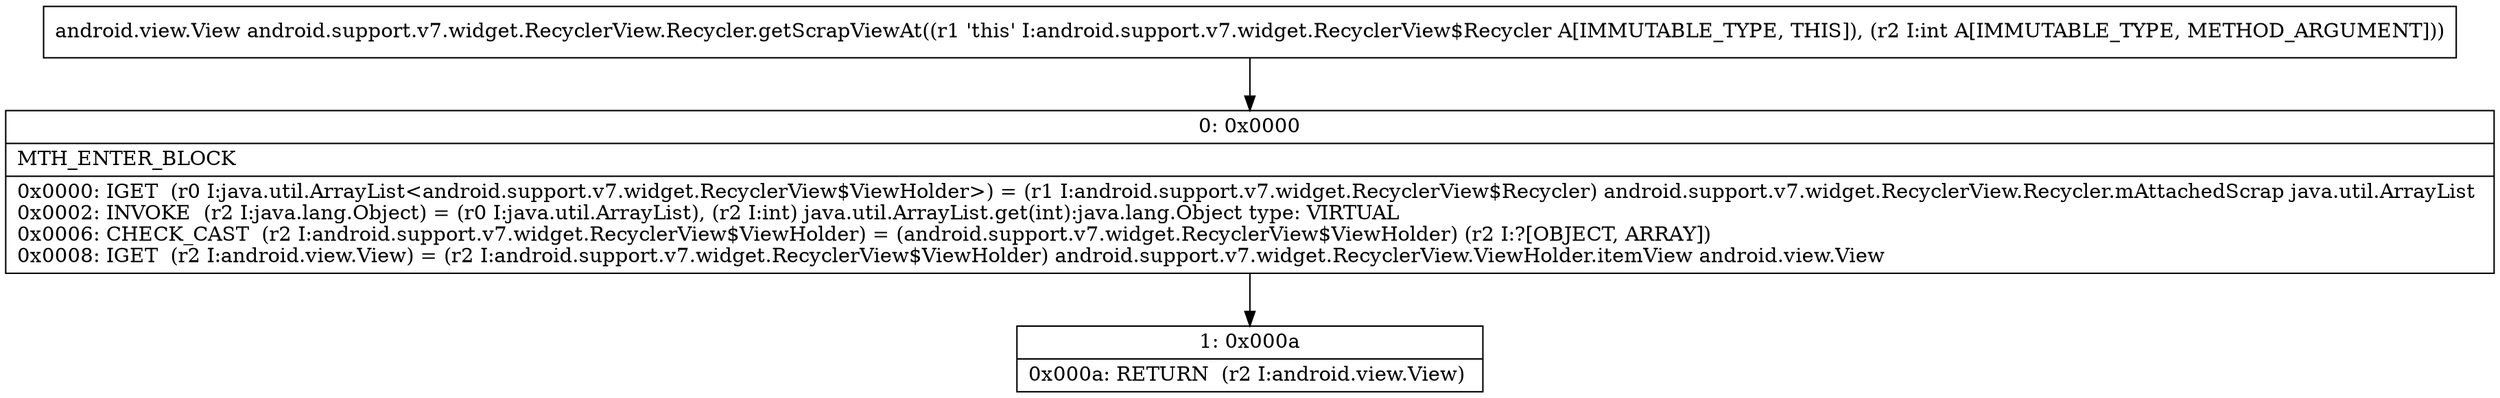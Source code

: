 digraph "CFG forandroid.support.v7.widget.RecyclerView.Recycler.getScrapViewAt(I)Landroid\/view\/View;" {
Node_0 [shape=record,label="{0\:\ 0x0000|MTH_ENTER_BLOCK\l|0x0000: IGET  (r0 I:java.util.ArrayList\<android.support.v7.widget.RecyclerView$ViewHolder\>) = (r1 I:android.support.v7.widget.RecyclerView$Recycler) android.support.v7.widget.RecyclerView.Recycler.mAttachedScrap java.util.ArrayList \l0x0002: INVOKE  (r2 I:java.lang.Object) = (r0 I:java.util.ArrayList), (r2 I:int) java.util.ArrayList.get(int):java.lang.Object type: VIRTUAL \l0x0006: CHECK_CAST  (r2 I:android.support.v7.widget.RecyclerView$ViewHolder) = (android.support.v7.widget.RecyclerView$ViewHolder) (r2 I:?[OBJECT, ARRAY]) \l0x0008: IGET  (r2 I:android.view.View) = (r2 I:android.support.v7.widget.RecyclerView$ViewHolder) android.support.v7.widget.RecyclerView.ViewHolder.itemView android.view.View \l}"];
Node_1 [shape=record,label="{1\:\ 0x000a|0x000a: RETURN  (r2 I:android.view.View) \l}"];
MethodNode[shape=record,label="{android.view.View android.support.v7.widget.RecyclerView.Recycler.getScrapViewAt((r1 'this' I:android.support.v7.widget.RecyclerView$Recycler A[IMMUTABLE_TYPE, THIS]), (r2 I:int A[IMMUTABLE_TYPE, METHOD_ARGUMENT])) }"];
MethodNode -> Node_0;
Node_0 -> Node_1;
}


